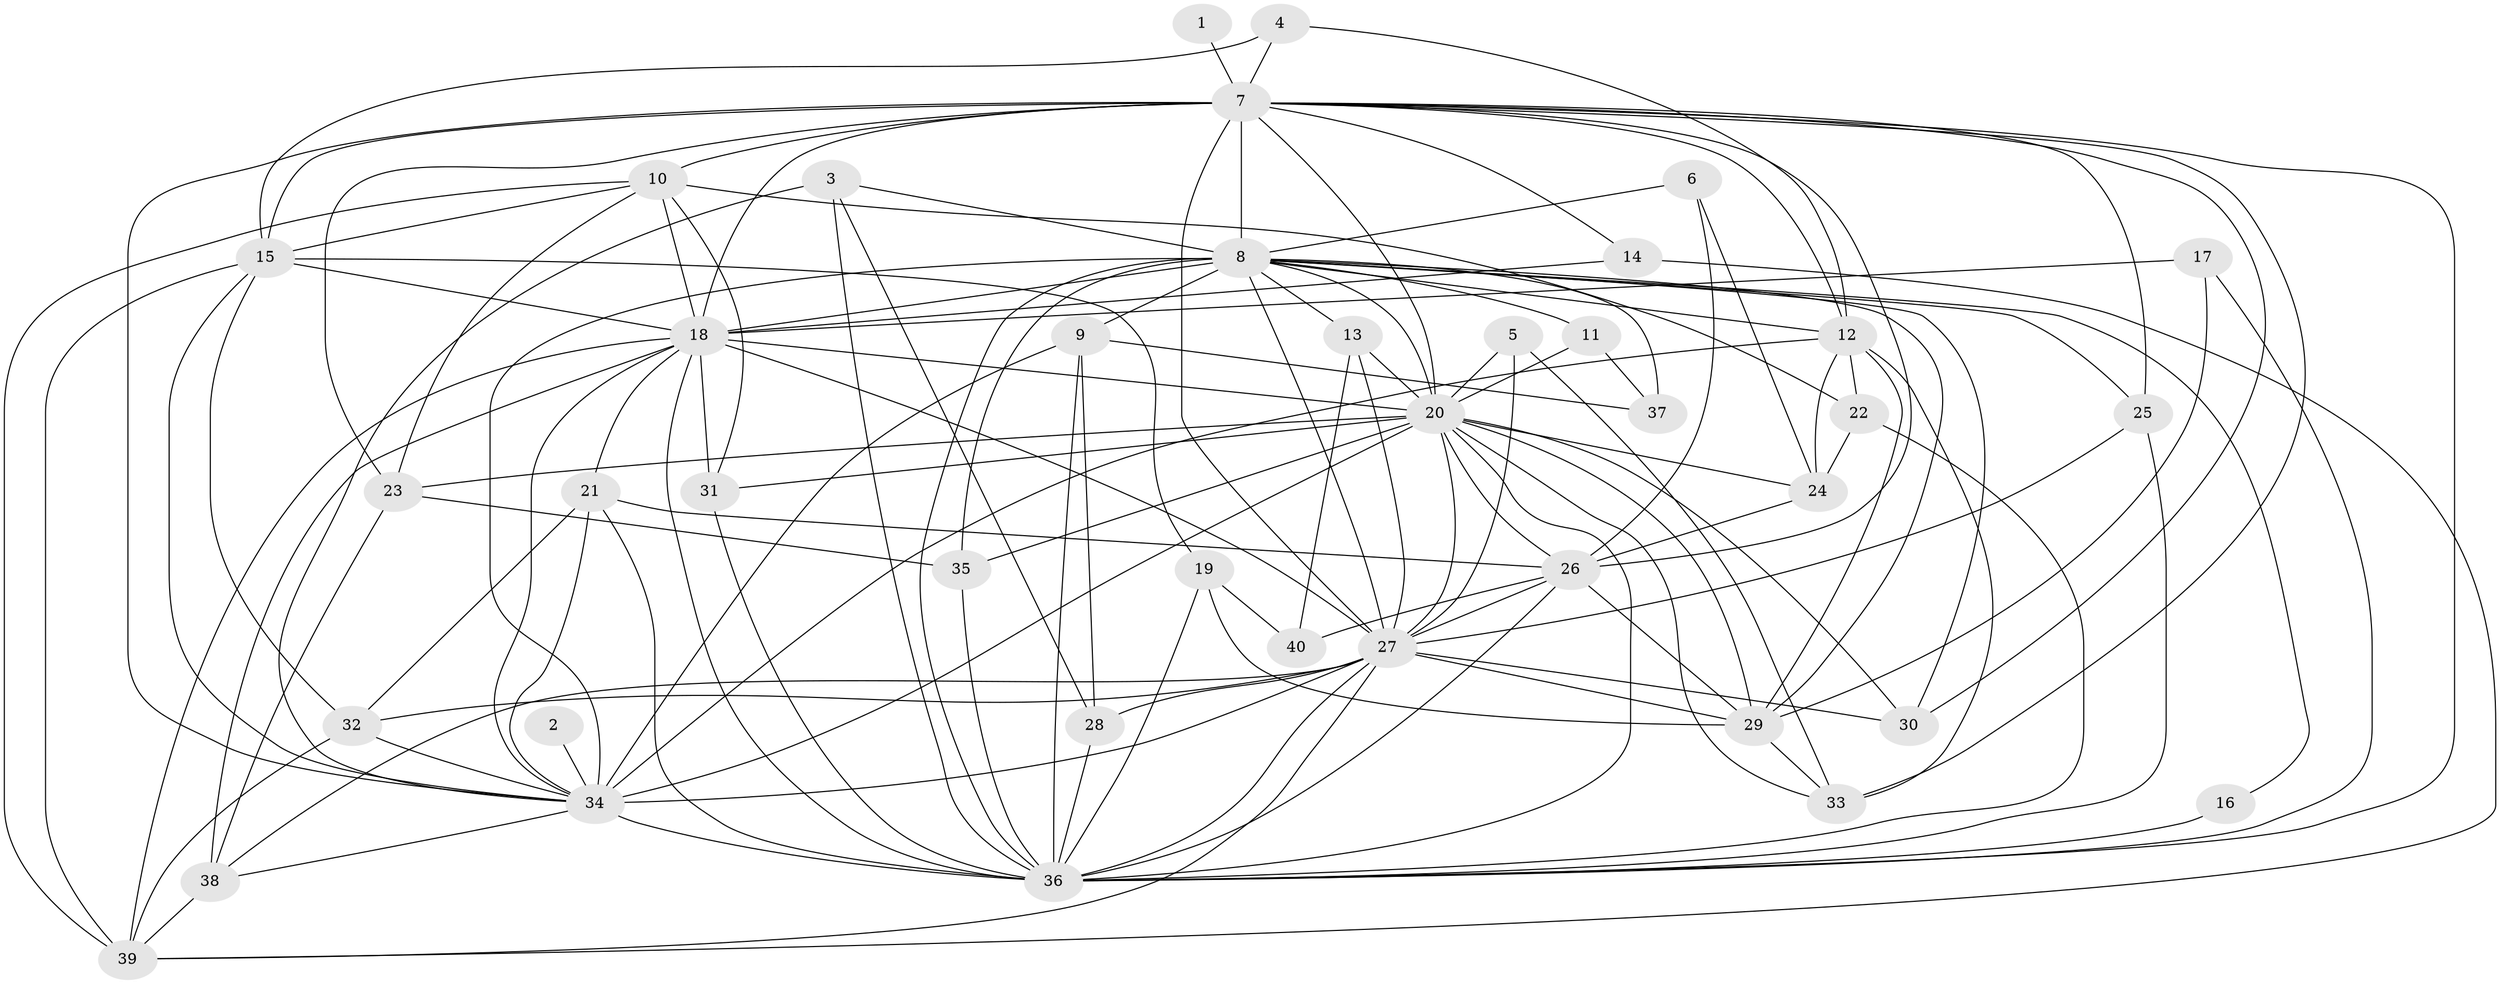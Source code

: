 // original degree distribution, {20: 0.015267175572519083, 27: 0.007633587786259542, 25: 0.007633587786259542, 23: 0.007633587786259542, 15: 0.015267175572519083, 29: 0.007633587786259542, 18: 0.007633587786259542, 32: 0.007633587786259542, 2: 0.48091603053435117, 5: 0.04580152671755725, 3: 0.25190839694656486, 6: 0.015267175572519083, 9: 0.022900763358778626, 4: 0.10687022900763359}
// Generated by graph-tools (version 1.1) at 2025/36/03/04/25 23:36:18]
// undirected, 40 vertices, 130 edges
graph export_dot {
  node [color=gray90,style=filled];
  1;
  2;
  3;
  4;
  5;
  6;
  7;
  8;
  9;
  10;
  11;
  12;
  13;
  14;
  15;
  16;
  17;
  18;
  19;
  20;
  21;
  22;
  23;
  24;
  25;
  26;
  27;
  28;
  29;
  30;
  31;
  32;
  33;
  34;
  35;
  36;
  37;
  38;
  39;
  40;
  1 -- 7 [weight=1.0];
  2 -- 34 [weight=1.0];
  3 -- 8 [weight=1.0];
  3 -- 28 [weight=1.0];
  3 -- 34 [weight=1.0];
  3 -- 36 [weight=1.0];
  4 -- 7 [weight=1.0];
  4 -- 12 [weight=1.0];
  4 -- 15 [weight=1.0];
  5 -- 20 [weight=1.0];
  5 -- 27 [weight=1.0];
  5 -- 33 [weight=1.0];
  6 -- 8 [weight=1.0];
  6 -- 24 [weight=1.0];
  6 -- 26 [weight=1.0];
  7 -- 8 [weight=5.0];
  7 -- 10 [weight=2.0];
  7 -- 12 [weight=1.0];
  7 -- 14 [weight=1.0];
  7 -- 15 [weight=2.0];
  7 -- 18 [weight=2.0];
  7 -- 20 [weight=2.0];
  7 -- 23 [weight=3.0];
  7 -- 25 [weight=1.0];
  7 -- 26 [weight=1.0];
  7 -- 27 [weight=2.0];
  7 -- 30 [weight=3.0];
  7 -- 33 [weight=1.0];
  7 -- 34 [weight=4.0];
  7 -- 36 [weight=3.0];
  8 -- 9 [weight=2.0];
  8 -- 11 [weight=1.0];
  8 -- 12 [weight=1.0];
  8 -- 13 [weight=1.0];
  8 -- 16 [weight=1.0];
  8 -- 18 [weight=5.0];
  8 -- 20 [weight=5.0];
  8 -- 25 [weight=1.0];
  8 -- 27 [weight=3.0];
  8 -- 29 [weight=1.0];
  8 -- 30 [weight=2.0];
  8 -- 34 [weight=7.0];
  8 -- 35 [weight=1.0];
  8 -- 36 [weight=4.0];
  8 -- 37 [weight=1.0];
  9 -- 28 [weight=1.0];
  9 -- 34 [weight=1.0];
  9 -- 36 [weight=1.0];
  9 -- 37 [weight=1.0];
  10 -- 15 [weight=1.0];
  10 -- 18 [weight=1.0];
  10 -- 22 [weight=1.0];
  10 -- 23 [weight=1.0];
  10 -- 31 [weight=1.0];
  10 -- 39 [weight=1.0];
  11 -- 20 [weight=1.0];
  11 -- 37 [weight=1.0];
  12 -- 22 [weight=1.0];
  12 -- 24 [weight=1.0];
  12 -- 29 [weight=1.0];
  12 -- 33 [weight=1.0];
  12 -- 34 [weight=1.0];
  13 -- 20 [weight=2.0];
  13 -- 27 [weight=2.0];
  13 -- 40 [weight=1.0];
  14 -- 18 [weight=1.0];
  14 -- 39 [weight=1.0];
  15 -- 18 [weight=1.0];
  15 -- 19 [weight=1.0];
  15 -- 32 [weight=1.0];
  15 -- 34 [weight=1.0];
  15 -- 39 [weight=1.0];
  16 -- 36 [weight=2.0];
  17 -- 18 [weight=1.0];
  17 -- 29 [weight=1.0];
  17 -- 36 [weight=1.0];
  18 -- 20 [weight=3.0];
  18 -- 21 [weight=1.0];
  18 -- 27 [weight=1.0];
  18 -- 31 [weight=1.0];
  18 -- 34 [weight=2.0];
  18 -- 36 [weight=2.0];
  18 -- 38 [weight=1.0];
  18 -- 39 [weight=1.0];
  19 -- 29 [weight=2.0];
  19 -- 36 [weight=1.0];
  19 -- 40 [weight=1.0];
  20 -- 23 [weight=1.0];
  20 -- 24 [weight=1.0];
  20 -- 26 [weight=1.0];
  20 -- 27 [weight=3.0];
  20 -- 29 [weight=1.0];
  20 -- 30 [weight=1.0];
  20 -- 31 [weight=1.0];
  20 -- 33 [weight=1.0];
  20 -- 34 [weight=2.0];
  20 -- 35 [weight=2.0];
  20 -- 36 [weight=2.0];
  21 -- 26 [weight=1.0];
  21 -- 32 [weight=1.0];
  21 -- 34 [weight=1.0];
  21 -- 36 [weight=2.0];
  22 -- 24 [weight=1.0];
  22 -- 36 [weight=1.0];
  23 -- 35 [weight=1.0];
  23 -- 38 [weight=1.0];
  24 -- 26 [weight=1.0];
  25 -- 27 [weight=1.0];
  25 -- 36 [weight=1.0];
  26 -- 27 [weight=1.0];
  26 -- 29 [weight=1.0];
  26 -- 36 [weight=3.0];
  26 -- 40 [weight=1.0];
  27 -- 28 [weight=2.0];
  27 -- 29 [weight=1.0];
  27 -- 30 [weight=1.0];
  27 -- 32 [weight=1.0];
  27 -- 34 [weight=2.0];
  27 -- 36 [weight=1.0];
  27 -- 38 [weight=1.0];
  27 -- 39 [weight=1.0];
  28 -- 36 [weight=1.0];
  29 -- 33 [weight=1.0];
  31 -- 36 [weight=2.0];
  32 -- 34 [weight=1.0];
  32 -- 39 [weight=1.0];
  34 -- 36 [weight=3.0];
  34 -- 38 [weight=1.0];
  35 -- 36 [weight=1.0];
  38 -- 39 [weight=1.0];
}
